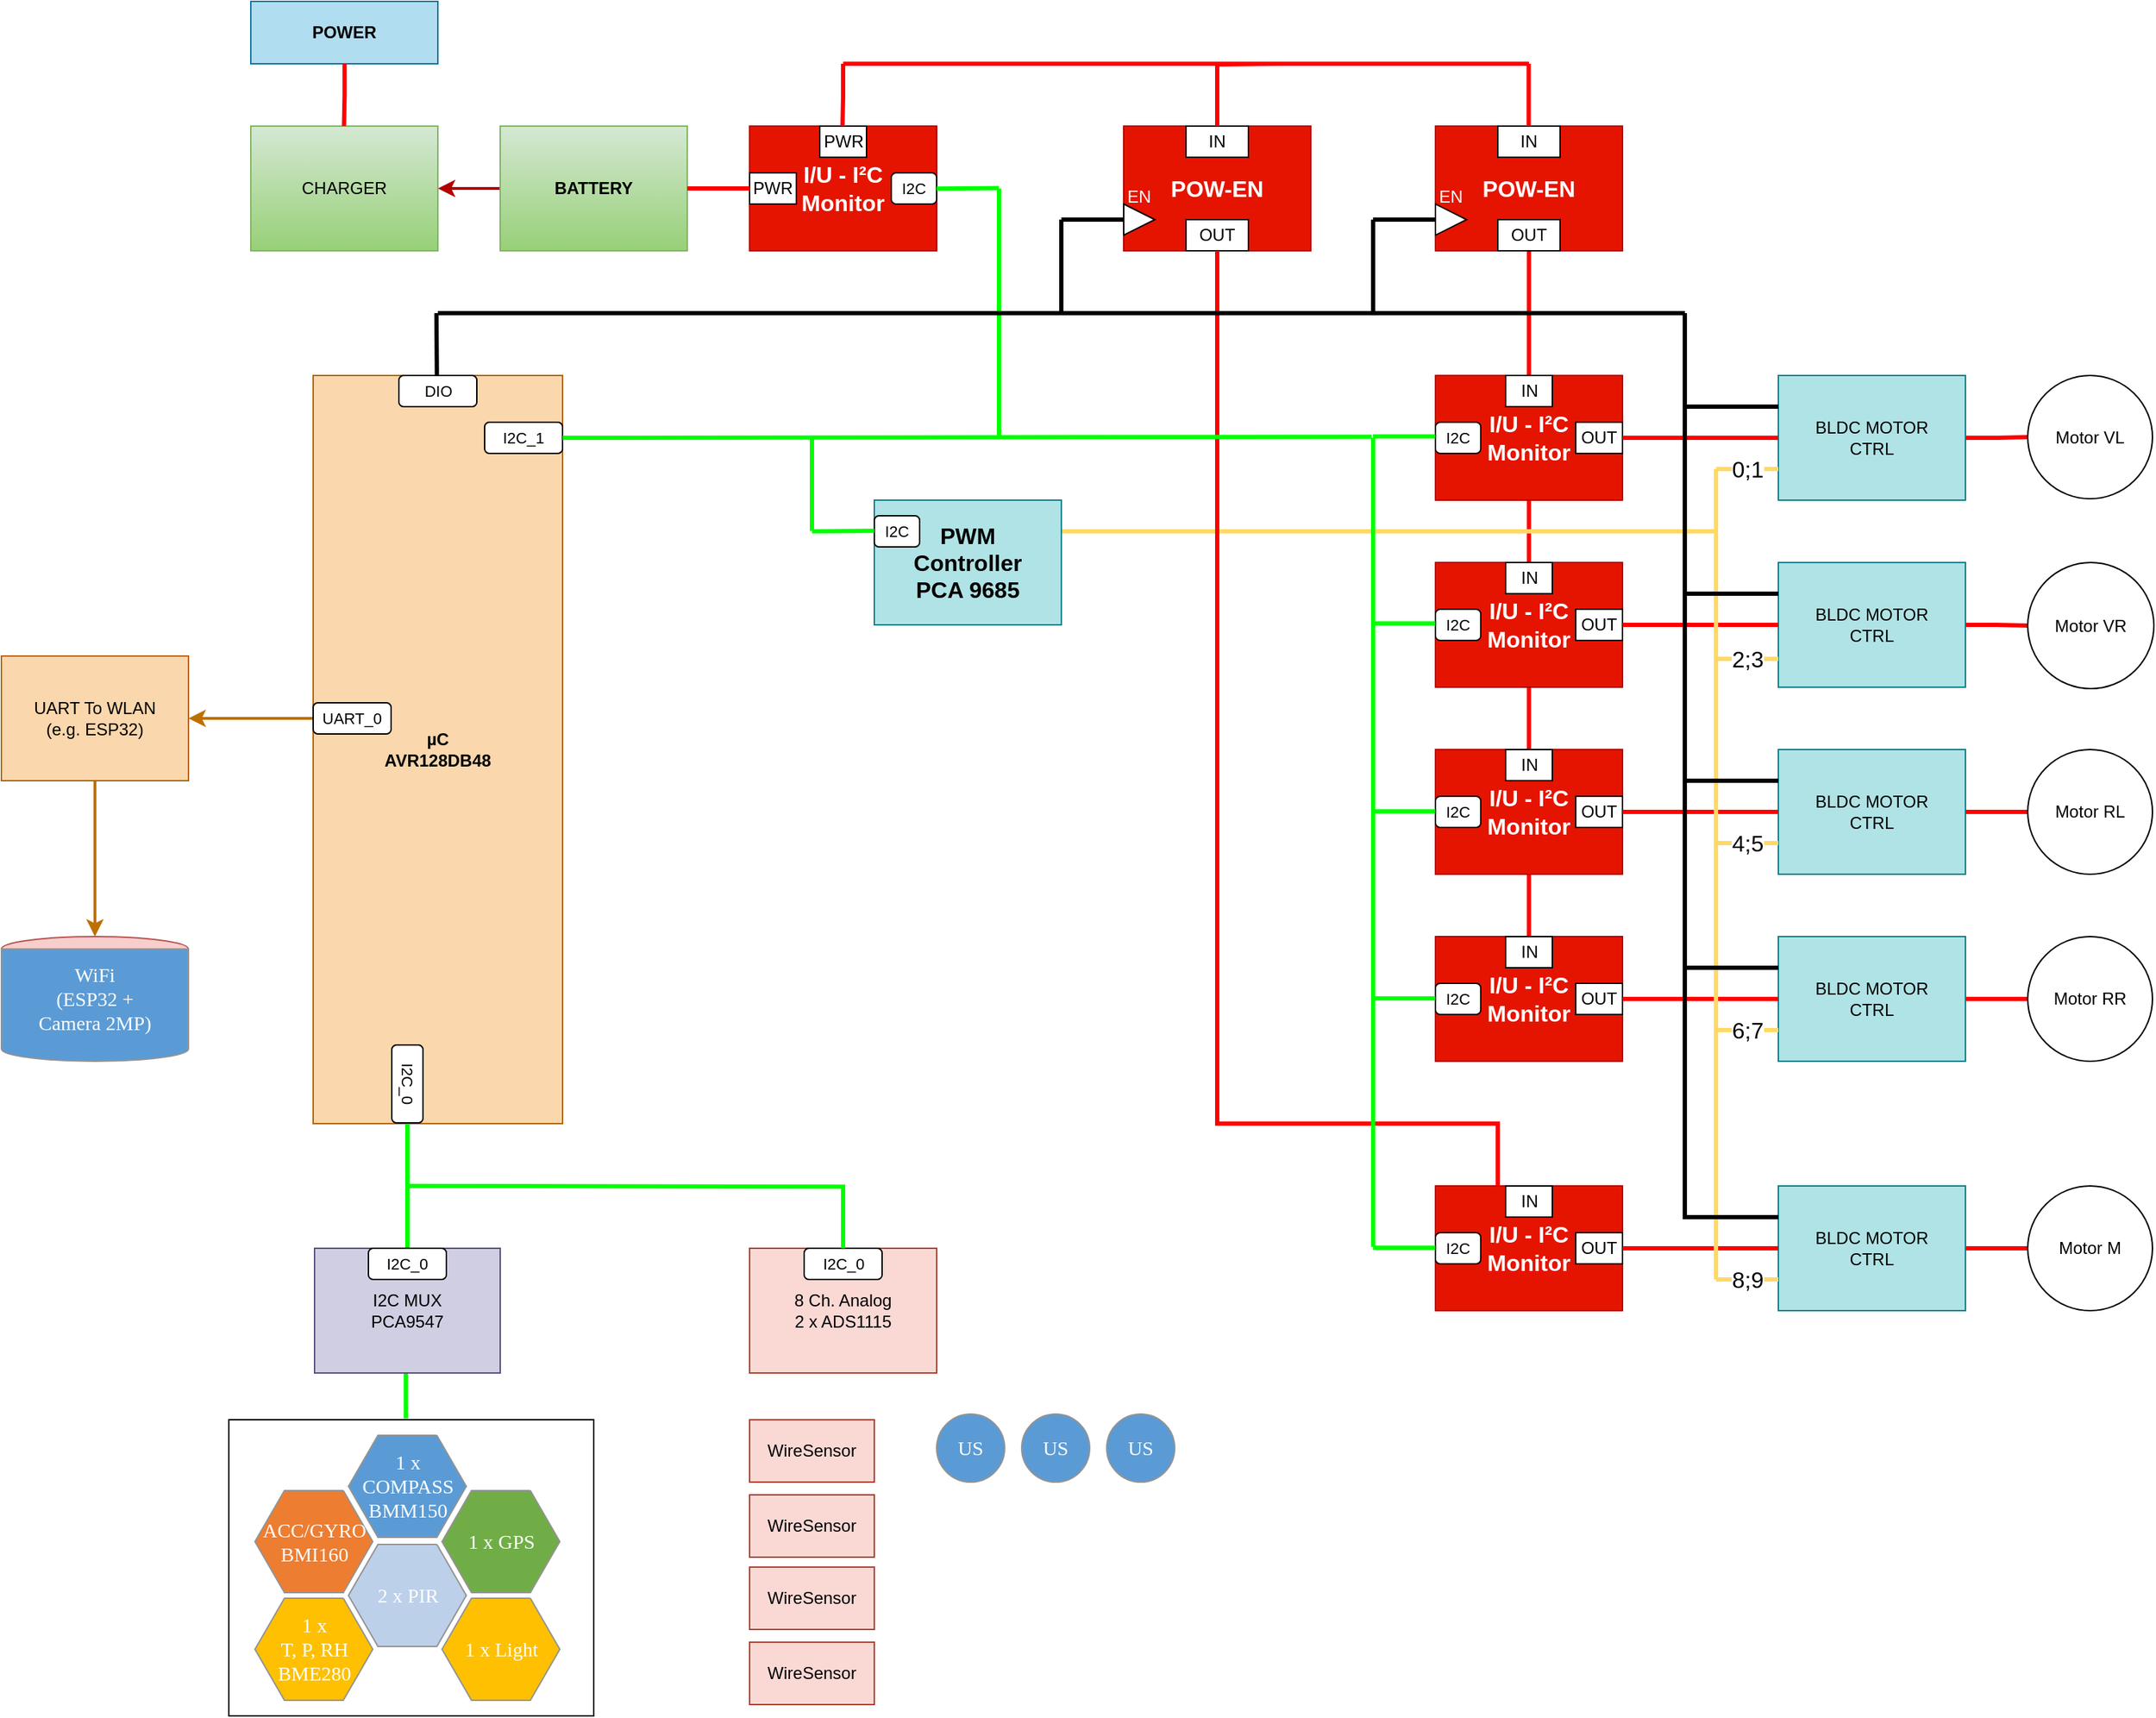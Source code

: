 <mxfile version="20.8.10" type="device"><diagram name="Page-1" id="Page-1"><mxGraphModel dx="1666" dy="2131" grid="1" gridSize="11" guides="1" tooltips="1" connect="1" arrows="1" fold="1" page="1" pageScale="1" pageWidth="827" pageHeight="1169" math="0" shadow="0"><root><mxCell id="0"/><mxCell id="1" parent="0"/><mxCell id="pjCc5i-GC-Gf2aOCt19m-144" value="" style="rounded=0;whiteSpace=wrap;html=1;fontSize=16;fontColor=#000000;" parent="1" vertex="1"><mxGeometry x="204.5" y="957" width="257.5" height="209" as="geometry"/></mxCell><mxCell id="pjCc5i-GC-Gf2aOCt19m-82" style="edgeStyle=orthogonalEdgeStyle;rounded=0;orthogonalLoop=1;jettySize=auto;html=1;entryX=0.5;entryY=0;entryDx=0;entryDy=0;fontSize=16;fontColor=#000000;strokeColor=#FF0000;strokeWidth=3;endArrow=none;endFill=0;" parent="1" source="pjCc5i-GC-Gf2aOCt19m-38" target="pjCc5i-GC-Gf2aOCt19m-61" edge="1"><mxGeometry relative="1" as="geometry"/></mxCell><mxCell id="3" style="vsdxID=5;fillColor=#5b9bd5;gradientColor=none;shape=stencil(vVFBDgIhDHwNRxKE+IJ1/Ufjll0iLpuCLv5eSDWKevLgbaYznTatMF2cYEGhVUwUjri6IU3C7ITWbp6QXCpImF6YzgbCkcJ5HpgvUJ0VncKlJmTuU7VDqyuzLdM9O4EORaLcaIpa7yNoo75GqSwhuygpJEguzM1UDzSiLGOk9TDec1iKK+LyUf5lsf+tVcDzzNZ5z1961d/fUkr8UtPfAA==);strokeColor=#939393;points=[[0.5,0,0],[0.5,0.5,0],[0.5,0.5,0],[0.5,0.5,0],[1,0.5,0],[0.15,0.85,0],[0.85,0.85,0],[0.85,0.15,0],[0.15,0.15,0]];labelBackgroundColor=none;rounded=0;html=1;whiteSpace=wrap;" parent="1" vertex="1"><mxGeometry x="704" y="953" width="48" height="48" as="geometry"/></mxCell><mxCell id="4" value="&lt;div style=&quot;font-size: 1px&quot;&gt;&lt;font style=&quot;font-size:14.11px;font-family:Calibri;color:#feffff;direction:ltr;letter-spacing:0px;line-height:120%;opacity:1&quot;&gt;US&lt;br/&gt;&lt;/font&gt;&lt;/div&gt;" style="text;vsdxID=5;fillColor=none;gradientColor=none;strokeColor=none;points=[[0.5,0,0],[0.5,0.5,0],[0.5,0.5,0],[0.5,0.5,0],[1,0.5,0],[0.15,0.85,0],[0.85,0.85,0],[0.85,0.15,0],[0.15,0.15,0]];labelBackgroundColor=none;rounded=0;html=1;whiteSpace=wrap;verticalAlign=middle;align=center;;html=1;" parent="3" vertex="1"><mxGeometry x="3" y="6" width="42" height="36" as="geometry"/></mxCell><mxCell id="5" style="vsdxID=6;fillColor=#5b9bd5;gradientColor=none;shape=stencil(vVFBDgIhDHwNRxKE+IJ1/Ufjll0iLpuCLv5eSDWKevLgbaYznTatMF2cYEGhVUwUjri6IU3C7ITWbp6QXCpImF6YzgbCkcJ5HpgvUJ0VncKlJmTuU7VDqyuzLdM9O4EORaLcaIpa7yNoo75GqSwhuygpJEguzM1UDzSiLGOk9TDec1iKK+LyUf5lsf+tVcDzzNZ5z1961d/fUkr8UtPfAA==);strokeColor=#939393;points=[[0.5,0,0],[0.5,0.5,0],[0.5,0.5,0],[0.5,0.5,0],[1,0.5,0],[0.15,0.85,0],[0.85,0.85,0],[0.85,0.15,0],[0.15,0.15,0]];labelBackgroundColor=none;rounded=0;html=1;whiteSpace=wrap;" parent="1" vertex="1"><mxGeometry x="824" y="953" width="48" height="48" as="geometry"/></mxCell><mxCell id="6" value="&lt;div style=&quot;font-size: 1px&quot;&gt;&lt;font style=&quot;font-size:14.11px;font-family:Calibri;color:#feffff;direction:ltr;letter-spacing:0px;line-height:120%;opacity:1&quot;&gt;US&lt;br/&gt;&lt;/font&gt;&lt;/div&gt;" style="text;vsdxID=6;fillColor=none;gradientColor=none;strokeColor=none;points=[[0.5,0,0],[0.5,0.5,0],[0.5,0.5,0],[0.5,0.5,0],[1,0.5,0],[0.15,0.85,0],[0.85,0.85,0],[0.85,0.15,0],[0.15,0.15,0]];labelBackgroundColor=none;rounded=0;html=1;whiteSpace=wrap;verticalAlign=middle;align=center;;html=1;" parent="5" vertex="1"><mxGeometry x="3" y="6" width="42" height="36" as="geometry"/></mxCell><mxCell id="7" style="vsdxID=7;fillColor=#5b9bd5;gradientColor=none;shape=stencil(vVFBDgIhDHwNRxKE+IJ1/Ufjll0iLpuCLv5eSDWKevLgbaYznTatMF2cYEGhVUwUjri6IU3C7ITWbp6QXCpImF6YzgbCkcJ5HpgvUJ0VncKlJmTuU7VDqyuzLdM9O4EORaLcaIpa7yNoo75GqSwhuygpJEguzM1UDzSiLGOk9TDec1iKK+LyUf5lsf+tVcDzzNZ5z1961d/fUkr8UtPfAA==);strokeColor=#939393;points=[[0.5,0,0],[0.5,0.5,0],[0.5,0.5,0],[0.5,0.5,0],[1,0.5,0],[0.15,0.85,0],[0.85,0.85,0],[0.85,0.15,0],[0.15,0.15,0]];labelBackgroundColor=none;rounded=0;html=1;whiteSpace=wrap;" parent="1" vertex="1"><mxGeometry x="764" y="953" width="48" height="48" as="geometry"/></mxCell><mxCell id="8" value="&lt;div style=&quot;font-size: 1px&quot;&gt;&lt;font style=&quot;font-size:14.11px;font-family:Calibri;color:#feffff;direction:ltr;letter-spacing:0px;line-height:120%;opacity:1&quot;&gt;US&lt;br/&gt;&lt;/font&gt;&lt;/div&gt;" style="text;vsdxID=7;fillColor=none;gradientColor=none;strokeColor=none;points=[[0.5,0,0],[0.5,0.5,0],[0.5,0.5,0],[0.5,0.5,0],[1,0.5,0],[0.15,0.85,0],[0.85,0.85,0],[0.85,0.15,0],[0.15,0.15,0]];labelBackgroundColor=none;rounded=0;html=1;whiteSpace=wrap;verticalAlign=middle;align=center;;html=1;" parent="7" vertex="1"><mxGeometry x="3" y="6" width="42" height="36" as="geometry"/></mxCell><mxCell id="9" value="&lt;div style=&quot;font-size: 1px&quot;&gt;&lt;font style=&quot;font-size:14.11px;font-family:Calibri;color:#feffff;direction:ltr;letter-spacing:0px;line-height:120%;opacity:1&quot;&gt;ACC/GYRO&lt;br/&gt;BMI160&lt;br/&gt;&lt;/font&gt;&lt;/div&gt;" style="verticalAlign=middle;align=center;vsdxID=8;fillColor=#ed7d31;gradientColor=none;shape=stencil(lZHdDsIgDIWfppcSoBp2P+d7LBkTIsLCmD9vL9gLpybT3Z22X5uTU8B6NO2gQfIxxXDSV9slA7gHKa03OtqUFWADWPch6mMMk++oHtpCFnUOl3LhRnuqYpUqW5LfqcOf1YFgZ/0MloIJ/BfeKKa2b/Bu1WnBF/Bv24u44KvM/Agli1ecvXWOvjGff8afW/Q6bB4=);strokeColor=#939393;points=[[0.5,0.5,0],[1.08,0.5,0],[0.79,0.5,0],[0.21,0.5,0],[-0.08,0.5,0],[0.21,0,0],[0.79,0,0]];labelBackgroundColor=none;rounded=0;html=1;whiteSpace=wrap;" parent="1" vertex="1"><mxGeometry x="228.5" y="1007" width="72" height="72" as="geometry"/></mxCell><mxCell id="10" value="&lt;div style=&quot;font-size: 1px&quot;&gt;&lt;font style=&quot;font-size:14.11px;font-family:Calibri;color:#feffff;direction:ltr;letter-spacing:0px;line-height:120%;opacity:1&quot;&gt;1 x COMPASS&lt;br&gt;BMM150&lt;br&gt;&lt;/font&gt;&lt;/div&gt;" style="verticalAlign=middle;align=center;vsdxID=9;fillColor=#5b9bd5;gradientColor=none;shape=stencil(lZHdDsIgDIWfppcSoBp2P+d7LBkTIsLCmD9vL9gLpybT3Z22X5uTU8B6NO2gQfIxxXDSV9slA7gHKa03OtqUFWADWPch6mMMk++oHtpCFnUOl3LhRnuqYpUqW5LfqcOf1YFgZ/0MloIJ/BfeKKa2b/Bu1WnBF/Bv24u44KvM/Agli1ecvXWOvjGff8afW/Q6bB4=);strokeColor=#939393;points=[[0.5,0.5,0],[1.08,0.5,0],[0.79,0.5,0],[0.21,0.5,0],[-0.08,0.5,0],[0.21,0,0],[0.79,0,0]];labelBackgroundColor=none;rounded=0;html=1;whiteSpace=wrap;" parent="1" vertex="1"><mxGeometry x="294.5" y="968" width="72" height="72" as="geometry"/></mxCell><mxCell id="11" value="&lt;div style=&quot;font-size: 1px&quot;&gt;&lt;font style=&quot;font-size:14.11px;font-family:Calibri;color:#feffff;direction:ltr;letter-spacing:0px;line-height:120%;opacity:1&quot;&gt;1 x GPS&lt;br/&gt;&lt;/font&gt;&lt;/div&gt;" style="verticalAlign=middle;align=center;vsdxID=10;fillColor=#70ad47;gradientColor=none;shape=stencil(lZHdDsIgDIWfppcSoBp2P+d7LBkTIsLCmD9vL9gLpybT3Z22X5uTU8B6NO2gQfIxxXDSV9slA7gHKa03OtqUFWADWPch6mMMk++oHtpCFnUOl3LhRnuqYpUqW5LfqcOf1YFgZ/0MloIJ/BfeKKa2b/Bu1WnBF/Bv24u44KvM/Agli1ecvXWOvjGff8afW/Q6bB4=);strokeColor=#939393;points=[[0.5,0.5,0],[1.08,0.5,0],[0.79,0.5,0],[0.21,0.5,0],[-0.08,0.5,0],[0.21,0,0],[0.79,0,0]];labelBackgroundColor=none;rounded=0;html=1;whiteSpace=wrap;" parent="1" vertex="1"><mxGeometry x="360.5" y="1007" width="72" height="72" as="geometry"/></mxCell><mxCell id="12" style="vsdxID=13;fillColor=#f8cecc;shape=stencil(vVHRDsIgDPwaHkkQ4hfM+R+N6xgRx1LQ4d8LKcZpfPLBt7veXdu0wnRxggWFVjFROOPqhjQJcxBau3lCcqkgYXphujEQWgrXeWC+QHVWdAm32iFzTtWEVndmO6ZHdgKdikTNqfdspeZtND+TXzupLCG7KCkkSC7Mb0M9kEVZpsjRg205luKKuGzKP+/1v60KeB15dN7zj7b651NKiR9q+gc=);strokeColor=#b85450;points=[[0,0.5,0],[1,0.5,0],[0.5,1,0],[0.5,0,0],[0.5,0.2,0]];labelBackgroundColor=none;rounded=0;html=1;whiteSpace=wrap;gradientColor=none;" parent="1" vertex="1"><mxGeometry x="44" y="616" width="132" height="88" as="geometry"/></mxCell><mxCell id="13" style="vsdxID=14;fillColor=#5b9bd5;gradientColor=none;shape=stencil(nZHBDsIgDIafhiMJg3jwPOd7ENdtRISloMO3F1KMm1EP3vq3X/s3LVNtmPQMTIoQ0Z9hMX2cmDowKY2bAE3MEVMdU+3gEUb0V9eTnnUhS3TxtzIhUZ8oHVLcSe1JHonUeMolrOSuoljZpur0lB9HicR1MoGjjzoa7zauVuMIPNvwweqxzqFSWADmVXqzmDUOvjs3P9h/ye1hcvC652CspXes6+/3zyn6neoe);strokeColor=#939393;points=[[0,0.5,0],[1,0.5,0],[0.5,1,0],[0.5,0,0],[0.5,0.2,0]];labelBackgroundColor=none;rounded=0;html=1;whiteSpace=wrap;" parent="12" vertex="1"><mxGeometry width="132" height="88" as="geometry"/></mxCell><mxCell id="14" value="&lt;div style=&quot;font-size: 1px&quot;&gt;&lt;font style=&quot;font-size:14.11px;font-family:Calibri;color:#feffff;direction:ltr;letter-spacing:0px;line-height:120%;opacity:1&quot;&gt;WiFi&lt;br/&gt;(ESP32 +&lt;br/&gt;Camera 2MP)&lt;br/&gt;&lt;/font&gt;&lt;/div&gt;" style="text;vsdxID=13;fillColor=none;gradientColor=none;strokeColor=none;points=[[0,0.5,0],[1,0.5,0],[0.5,1,0],[0.5,0,0],[0.5,0.2,0]];labelBackgroundColor=none;rounded=0;html=1;whiteSpace=wrap;verticalAlign=middle;align=center;;html=1;" parent="12" vertex="1"><mxGeometry width="132" height="88" as="geometry"/></mxCell><mxCell id="22" value="&lt;div style=&quot;font-size: 1px&quot;&gt;&lt;font style=&quot;font-size:14.11px;font-family:Calibri;color:#feffff;direction:ltr;letter-spacing:0px;line-height:120%;opacity:1&quot;&gt;2 x PIR&lt;br/&gt;&lt;/font&gt;&lt;/div&gt;" style="verticalAlign=middle;align=center;vsdxID=22;fillColor=#bdd0e9;gradientColor=none;shape=stencil(lZHdDsIgDIWfppcSoBp2P+d7LBkTIsLCmD9vL9gLpybT3Z22X5uTU8B6NO2gQfIxxXDSV9slA7gHKa03OtqUFWADWPch6mMMk++oHtpCFnUOl3LhRnuqYpUqW5LfqcOf1YFgZ/0MloIJ/BfeKKa2b/Bu1WnBF/Bv24u44KvM/Agli1ecvXWOvjGff8afW/Q6bB4=);strokeColor=#939393;points=[[0.5,0.5,0],[1.08,0.5,0],[0.79,0.5,0],[0.21,0.5,0],[-0.08,0.5,0],[0.21,0,0],[0.79,0,0]];labelBackgroundColor=none;rounded=0;html=1;whiteSpace=wrap;" parent="1" vertex="1"><mxGeometry x="294.5" y="1045" width="72" height="72" as="geometry"/></mxCell><mxCell id="23" value="&lt;div style=&quot;font-size: 1px&quot;&gt;&lt;font style=&quot;font-size:14.11px;font-family:Calibri;color:#feffff;direction:ltr;letter-spacing:0px;line-height:120%;opacity:1&quot;&gt;1 x &lt;br/&gt;T, P, RH&lt;br/&gt;BME280&lt;br/&gt;&lt;/font&gt;&lt;/div&gt;" style="verticalAlign=middle;align=center;vsdxID=23;fillColor=#fec000;gradientColor=none;shape=stencil(lZHdDsIgDIWfppcSoBp2P+d7LBkTIsLCmD9vL9gLpybT3Z22X5uTU8B6NO2gQfIxxXDSV9slA7gHKa03OtqUFWADWPch6mMMk++oHtpCFnUOl3LhRnuqYpUqW5LfqcOf1YFgZ/0MloIJ/BfeKKa2b/Bu1WnBF/Bv24u44KvM/Agli1ecvXWOvjGff8afW/Q6bB4=);strokeColor=#939393;points=[[0.5,0.5,0],[1.08,0.5,0],[0.79,0.5,0],[0.21,0.5,0],[-0.08,0.5,0],[0.21,0,0],[0.79,0,0]];labelBackgroundColor=none;rounded=0;html=1;whiteSpace=wrap;" parent="1" vertex="1"><mxGeometry x="228.5" y="1083" width="72" height="72" as="geometry"/></mxCell><mxCell id="24" value="&lt;div style=&quot;font-size: 1px&quot;&gt;&lt;font style=&quot;font-size:14.11px;font-family:Calibri;color:#feffff;direction:ltr;letter-spacing:0px;line-height:120%;opacity:1&quot;&gt;1 x Light&lt;br/&gt;&lt;/font&gt;&lt;/div&gt;" style="verticalAlign=middle;align=center;vsdxID=24;fillColor=#fec000;gradientColor=none;shape=stencil(lZHdDsIgDIWfppcSoBp2P+d7LBkTIsLCmD9vL9gLpybT3Z22X5uTU8B6NO2gQfIxxXDSV9slA7gHKa03OtqUFWADWPch6mMMk++oHtpCFnUOl3LhRnuqYpUqW5LfqcOf1YFgZ/0MloIJ/BfeKKa2b/Bu1WnBF/Bv24u44KvM/Agli1ecvXWOvjGff8afW/Q6bB4=);strokeColor=#939393;points=[[0.5,0.5,0],[1.08,0.5,0],[0.79,0.5,0],[0.21,0.5,0],[-0.08,0.5,0],[0.21,0,0],[0.79,0,0]];labelBackgroundColor=none;rounded=0;html=1;whiteSpace=wrap;" parent="1" vertex="1"><mxGeometry x="360.5" y="1083" width="72" height="72" as="geometry"/></mxCell><mxCell id="cYL1eySh_XiqcFchITsQ-56" style="edgeStyle=orthogonalEdgeStyle;rounded=0;orthogonalLoop=1;jettySize=auto;html=1;exitX=0;exitY=0.5;exitDx=0;exitDy=0;entryX=1;entryY=0.5;entryDx=0;entryDy=0;strokeWidth=2;fillColor=#e51400;strokeColor=#B20000;" parent="1" source="cYL1eySh_XiqcFchITsQ-40" target="cYL1eySh_XiqcFchITsQ-54" edge="1"><mxGeometry relative="1" as="geometry"/></mxCell><mxCell id="cYL1eySh_XiqcFchITsQ-40" value="BATTERY" style="rounded=0;whiteSpace=wrap;html=1;fillColor=#d5e8d4;gradientColor=#97d077;strokeColor=#82b366;fontStyle=1" parent="1" vertex="1"><mxGeometry x="396" y="44" width="132" height="88" as="geometry"/></mxCell><mxCell id="cYL1eySh_XiqcFchITsQ-41" value="µC&lt;br&gt;AVR128DB48" style="rounded=0;whiteSpace=wrap;html=1;fillColor=#fad7ac;strokeColor=#b46504;fontStyle=1" parent="1" vertex="1"><mxGeometry x="264" y="220" width="176" height="528" as="geometry"/></mxCell><mxCell id="pjCc5i-GC-Gf2aOCt19m-145" style="edgeStyle=orthogonalEdgeStyle;rounded=0;orthogonalLoop=1;jettySize=auto;html=1;exitX=0.5;exitY=1;exitDx=0;exitDy=0;entryX=0.485;entryY=-0.004;entryDx=0;entryDy=0;entryPerimeter=0;strokeColor=#00FF00;strokeWidth=3;fontSize=16;fontColor=#000000;endArrow=none;endFill=0;" parent="1" source="cYL1eySh_XiqcFchITsQ-42" target="pjCc5i-GC-Gf2aOCt19m-144" edge="1"><mxGeometry relative="1" as="geometry"/></mxCell><mxCell id="cYL1eySh_XiqcFchITsQ-42" value="I2C MUX&lt;br&gt;PCA9547" style="rounded=0;whiteSpace=wrap;html=1;fillColor=#d0cee2;strokeColor=#56517e;" parent="1" vertex="1"><mxGeometry x="265" y="836" width="131" height="88" as="geometry"/></mxCell><mxCell id="cYL1eySh_XiqcFchITsQ-43" value="8 Ch. Analog&lt;br&gt;2 x ADS1115" style="rounded=0;whiteSpace=wrap;html=1;fillColor=#fad9d5;strokeColor=#ae4132;" parent="1" vertex="1"><mxGeometry x="572" y="836" width="132" height="88" as="geometry"/></mxCell><mxCell id="pjCc5i-GC-Gf2aOCt19m-91" value="&lt;br&gt;" style="edgeStyle=orthogonalEdgeStyle;rounded=0;orthogonalLoop=1;jettySize=auto;html=1;strokeColor=#FF0000;strokeWidth=3;fontSize=16;fontColor=#000000;endArrow=none;endFill=0;" parent="1" source="cYL1eySh_XiqcFchITsQ-44" target="cYL1eySh_XiqcFchITsQ-46" edge="1"><mxGeometry relative="1" as="geometry"/></mxCell><mxCell id="cYL1eySh_XiqcFchITsQ-44" value="BLDC MOTOR&lt;br&gt;CTRL" style="rounded=0;whiteSpace=wrap;html=1;fillColor=#b0e3e6;strokeColor=#0e8088;" parent="1" vertex="1"><mxGeometry x="1298" y="220" width="132" height="88" as="geometry"/></mxCell><mxCell id="cYL1eySh_XiqcFchITsQ-46" value="Motor VL" style="ellipse;whiteSpace=wrap;html=1;rounded=0;" parent="1" vertex="1"><mxGeometry x="1474" y="220" width="88" height="87" as="geometry"/></mxCell><mxCell id="cYL1eySh_XiqcFchITsQ-83" style="edgeStyle=orthogonalEdgeStyle;rounded=0;orthogonalLoop=1;jettySize=auto;html=1;strokeWidth=2;fillColor=#f0a30a;strokeColor=#BD7000;" parent="1" source="cYL1eySh_XiqcFchITsQ-53" target="14" edge="1"><mxGeometry relative="1" as="geometry"/></mxCell><mxCell id="cYL1eySh_XiqcFchITsQ-53" value="UART To WLAN&lt;br&gt;(e.g. ESP32)" style="rounded=0;whiteSpace=wrap;html=1;fillColor=#fad7ac;strokeColor=#b46504;" parent="1" vertex="1"><mxGeometry x="44" y="418" width="132" height="88" as="geometry"/></mxCell><mxCell id="cYL1eySh_XiqcFchITsQ-54" value="CHARGER" style="rounded=0;whiteSpace=wrap;html=1;fillColor=#d5e8d4;gradientColor=#97d077;strokeColor=#82b366;" parent="1" vertex="1"><mxGeometry x="220" y="44" width="132" height="88" as="geometry"/></mxCell><mxCell id="cYL1eySh_XiqcFchITsQ-55" value="POWER" style="rounded=0;whiteSpace=wrap;html=1;fontStyle=1;fillColor=#b1ddf0;strokeColor=#10739e;" parent="1" vertex="1"><mxGeometry x="220" y="-44" width="132" height="44" as="geometry"/></mxCell><mxCell id="cYL1eySh_XiqcFchITsQ-86" style="edgeStyle=orthogonalEdgeStyle;rounded=0;orthogonalLoop=1;jettySize=auto;html=1;strokeWidth=2;fillColor=#f0a30a;strokeColor=#BD7000;entryX=1;entryY=0.5;entryDx=0;entryDy=0;exitX=0;exitY=0.5;exitDx=0;exitDy=0;" parent="1" source="pjCc5i-GC-Gf2aOCt19m-137" target="cYL1eySh_XiqcFchITsQ-53" edge="1"><mxGeometry relative="1" as="geometry"><mxPoint x="270" y="450" as="sourcePoint"/><mxPoint x="270" y="520" as="targetPoint"/></mxGeometry></mxCell><mxCell id="pjCc5i-GC-Gf2aOCt19m-32" value="" style="group" parent="1" vertex="1" connectable="0"><mxGeometry x="836" y="44" width="132" height="88" as="geometry"/></mxCell><mxCell id="cYL1eySh_XiqcFchITsQ-77" value="POW-EN" style="rounded=0;whiteSpace=wrap;html=1;fillColor=#e51400;strokeColor=#B20000;fontColor=#ffffff;fontStyle=1;fontSize=16;" parent="pjCc5i-GC-Gf2aOCt19m-32" vertex="1"><mxGeometry width="132" height="88" as="geometry"/></mxCell><mxCell id="pjCc5i-GC-Gf2aOCt19m-26" value="" style="triangle;whiteSpace=wrap;html=1;" parent="pjCc5i-GC-Gf2aOCt19m-32" vertex="1"><mxGeometry y="55.0" width="22.0" height="22" as="geometry"/></mxCell><mxCell id="pjCc5i-GC-Gf2aOCt19m-27" value="EN" style="text;html=1;strokeColor=none;fillColor=none;align=center;verticalAlign=middle;whiteSpace=wrap;rounded=0;fontColor=#FFFFFF;" parent="pjCc5i-GC-Gf2aOCt19m-32" vertex="1"><mxGeometry y="38.5" width="22.0" height="22" as="geometry"/></mxCell><mxCell id="pjCc5i-GC-Gf2aOCt19m-30" value="" style="rounded=0;whiteSpace=wrap;html=1;" parent="pjCc5i-GC-Gf2aOCt19m-32" vertex="1"><mxGeometry x="44.0" y="66" width="44.0" height="22" as="geometry"/></mxCell><mxCell id="pjCc5i-GC-Gf2aOCt19m-29" value="OUT" style="text;html=1;strokeColor=none;fillColor=none;align=center;verticalAlign=middle;whiteSpace=wrap;rounded=0;" parent="pjCc5i-GC-Gf2aOCt19m-32" vertex="1"><mxGeometry x="55.0" y="66" width="22.0" height="22" as="geometry"/></mxCell><mxCell id="pjCc5i-GC-Gf2aOCt19m-31" value="" style="rounded=0;whiteSpace=wrap;html=1;" parent="pjCc5i-GC-Gf2aOCt19m-32" vertex="1"><mxGeometry x="44.0" width="44.0" height="22" as="geometry"/></mxCell><mxCell id="pjCc5i-GC-Gf2aOCt19m-28" value="IN" style="text;html=1;strokeColor=none;fillColor=none;align=center;verticalAlign=middle;whiteSpace=wrap;rounded=0;" parent="pjCc5i-GC-Gf2aOCt19m-32" vertex="1"><mxGeometry x="55.0" width="22.0" height="22" as="geometry"/></mxCell><mxCell id="pjCc5i-GC-Gf2aOCt19m-33" value="" style="group" parent="1" vertex="1" connectable="0"><mxGeometry x="1056" y="44" width="132" height="88" as="geometry"/></mxCell><mxCell id="pjCc5i-GC-Gf2aOCt19m-34" value="POW-EN" style="rounded=0;whiteSpace=wrap;html=1;fillColor=#e51400;strokeColor=#B20000;fontColor=#ffffff;fontStyle=1;fontSize=16;" parent="pjCc5i-GC-Gf2aOCt19m-33" vertex="1"><mxGeometry width="132" height="88" as="geometry"/></mxCell><mxCell id="pjCc5i-GC-Gf2aOCt19m-35" value="" style="triangle;whiteSpace=wrap;html=1;" parent="pjCc5i-GC-Gf2aOCt19m-33" vertex="1"><mxGeometry y="55.0" width="22" height="22" as="geometry"/></mxCell><mxCell id="pjCc5i-GC-Gf2aOCt19m-36" value="EN" style="text;html=1;strokeColor=none;fillColor=none;align=center;verticalAlign=middle;whiteSpace=wrap;rounded=0;fontColor=#FFFFFF;" parent="pjCc5i-GC-Gf2aOCt19m-33" vertex="1"><mxGeometry y="38.5" width="22" height="22" as="geometry"/></mxCell><mxCell id="pjCc5i-GC-Gf2aOCt19m-37" value="" style="rounded=0;whiteSpace=wrap;html=1;" parent="pjCc5i-GC-Gf2aOCt19m-33" vertex="1"><mxGeometry x="44" y="66" width="44" height="22" as="geometry"/></mxCell><mxCell id="pjCc5i-GC-Gf2aOCt19m-38" value="OUT" style="text;html=1;strokeColor=none;fillColor=none;align=center;verticalAlign=middle;whiteSpace=wrap;rounded=0;" parent="pjCc5i-GC-Gf2aOCt19m-33" vertex="1"><mxGeometry x="55.0" y="66" width="22" height="22" as="geometry"/></mxCell><mxCell id="pjCc5i-GC-Gf2aOCt19m-39" value="" style="rounded=0;whiteSpace=wrap;html=1;" parent="pjCc5i-GC-Gf2aOCt19m-33" vertex="1"><mxGeometry x="44" width="44" height="22" as="geometry"/></mxCell><mxCell id="pjCc5i-GC-Gf2aOCt19m-40" value="IN" style="text;html=1;strokeColor=none;fillColor=none;align=center;verticalAlign=middle;whiteSpace=wrap;rounded=0;" parent="pjCc5i-GC-Gf2aOCt19m-33" vertex="1"><mxGeometry x="55.0" width="22" height="22" as="geometry"/></mxCell><mxCell id="pjCc5i-GC-Gf2aOCt19m-52" value="" style="group" parent="1" vertex="1" connectable="0"><mxGeometry x="1056" y="220" width="132" height="88" as="geometry"/></mxCell><mxCell id="pjCc5i-GC-Gf2aOCt19m-41" value="I/U - I²C&lt;br&gt;Monitor" style="rounded=0;whiteSpace=wrap;html=1;fillColor=#e51400;strokeColor=#B20000;fontColor=#ffffff;fontSize=16;fontStyle=1" parent="pjCc5i-GC-Gf2aOCt19m-52" vertex="1"><mxGeometry width="132" height="88" as="geometry"/></mxCell><mxCell id="pjCc5i-GC-Gf2aOCt19m-42" value="IN" style="rounded=0;whiteSpace=wrap;html=1;" parent="pjCc5i-GC-Gf2aOCt19m-52" vertex="1"><mxGeometry x="49.5" width="33" height="22" as="geometry"/></mxCell><mxCell id="pjCc5i-GC-Gf2aOCt19m-45" value="OUT" style="rounded=0;whiteSpace=wrap;html=1;" parent="pjCc5i-GC-Gf2aOCt19m-52" vertex="1"><mxGeometry x="99" y="33" width="33" height="22" as="geometry"/></mxCell><mxCell id="pjCc5i-GC-Gf2aOCt19m-47" value="I2C" style="rounded=1;whiteSpace=wrap;html=1;fontSize=11;fontColor=#000000;" parent="pjCc5i-GC-Gf2aOCt19m-52" vertex="1"><mxGeometry y="33" width="32" height="22" as="geometry"/></mxCell><mxCell id="pjCc5i-GC-Gf2aOCt19m-53" value="" style="group" parent="1" vertex="1" connectable="0"><mxGeometry x="1056" y="352" width="132" height="88" as="geometry"/></mxCell><mxCell id="pjCc5i-GC-Gf2aOCt19m-48" value="I/U - I²C&lt;br&gt;Monitor" style="rounded=0;whiteSpace=wrap;html=1;fillColor=#e51400;strokeColor=#B20000;fontColor=#ffffff;fontSize=16;fontStyle=1" parent="pjCc5i-GC-Gf2aOCt19m-53" vertex="1"><mxGeometry width="132" height="88" as="geometry"/></mxCell><mxCell id="pjCc5i-GC-Gf2aOCt19m-49" value="IN" style="rounded=0;whiteSpace=wrap;html=1;" parent="pjCc5i-GC-Gf2aOCt19m-53" vertex="1"><mxGeometry x="49.5" width="33" height="22" as="geometry"/></mxCell><mxCell id="pjCc5i-GC-Gf2aOCt19m-50" value="OUT" style="rounded=0;whiteSpace=wrap;html=1;" parent="pjCc5i-GC-Gf2aOCt19m-53" vertex="1"><mxGeometry x="99" y="33" width="33" height="22" as="geometry"/></mxCell><mxCell id="pjCc5i-GC-Gf2aOCt19m-51" value="I2C" style="rounded=1;whiteSpace=wrap;html=1;fontSize=11;fontColor=#000000;" parent="pjCc5i-GC-Gf2aOCt19m-53" vertex="1"><mxGeometry y="33" width="32" height="22" as="geometry"/></mxCell><mxCell id="pjCc5i-GC-Gf2aOCt19m-54" value="" style="group" parent="1" vertex="1" connectable="0"><mxGeometry x="1056" y="484" width="132" height="88" as="geometry"/></mxCell><mxCell id="pjCc5i-GC-Gf2aOCt19m-55" value="I/U - I²C&lt;br&gt;Monitor" style="rounded=0;whiteSpace=wrap;html=1;fillColor=#e51400;strokeColor=#B20000;fontColor=#ffffff;fontSize=16;fontStyle=1" parent="pjCc5i-GC-Gf2aOCt19m-54" vertex="1"><mxGeometry width="132" height="88" as="geometry"/></mxCell><mxCell id="pjCc5i-GC-Gf2aOCt19m-56" value="IN" style="rounded=0;whiteSpace=wrap;html=1;" parent="pjCc5i-GC-Gf2aOCt19m-54" vertex="1"><mxGeometry x="49.5" width="33" height="22" as="geometry"/></mxCell><mxCell id="pjCc5i-GC-Gf2aOCt19m-57" value="OUT" style="rounded=0;whiteSpace=wrap;html=1;" parent="pjCc5i-GC-Gf2aOCt19m-54" vertex="1"><mxGeometry x="99" y="33" width="33" height="22" as="geometry"/></mxCell><mxCell id="pjCc5i-GC-Gf2aOCt19m-58" value="I2C" style="rounded=1;whiteSpace=wrap;html=1;fontSize=11;fontColor=#000000;" parent="pjCc5i-GC-Gf2aOCt19m-54" vertex="1"><mxGeometry y="33" width="32" height="22" as="geometry"/></mxCell><mxCell id="pjCc5i-GC-Gf2aOCt19m-59" value="" style="group" parent="1" vertex="1" connectable="0"><mxGeometry x="1056" y="616" width="132" height="88" as="geometry"/></mxCell><mxCell id="pjCc5i-GC-Gf2aOCt19m-60" value="I/U - I²C&lt;br&gt;Monitor" style="rounded=0;whiteSpace=wrap;html=1;fillColor=#e51400;strokeColor=#B20000;fontColor=#ffffff;fontSize=16;fontStyle=1" parent="pjCc5i-GC-Gf2aOCt19m-59" vertex="1"><mxGeometry width="132" height="88" as="geometry"/></mxCell><mxCell id="pjCc5i-GC-Gf2aOCt19m-61" value="IN" style="rounded=0;whiteSpace=wrap;html=1;" parent="pjCc5i-GC-Gf2aOCt19m-59" vertex="1"><mxGeometry x="49.5" width="33" height="22" as="geometry"/></mxCell><mxCell id="pjCc5i-GC-Gf2aOCt19m-62" value="OUT" style="rounded=0;whiteSpace=wrap;html=1;" parent="pjCc5i-GC-Gf2aOCt19m-59" vertex="1"><mxGeometry x="99" y="33" width="33" height="22" as="geometry"/></mxCell><mxCell id="pjCc5i-GC-Gf2aOCt19m-63" value="I2C" style="rounded=1;whiteSpace=wrap;html=1;fontSize=11;fontColor=#000000;" parent="pjCc5i-GC-Gf2aOCt19m-59" vertex="1"><mxGeometry y="33" width="32" height="22" as="geometry"/></mxCell><mxCell id="pjCc5i-GC-Gf2aOCt19m-64" value="" style="group" parent="1" vertex="1" connectable="0"><mxGeometry x="1056" y="792" width="132" height="88" as="geometry"/></mxCell><mxCell id="pjCc5i-GC-Gf2aOCt19m-65" value="I/U - I²C&lt;br&gt;Monitor" style="rounded=0;whiteSpace=wrap;html=1;fillColor=#e51400;strokeColor=#B20000;fontColor=#ffffff;fontSize=16;fontStyle=1" parent="pjCc5i-GC-Gf2aOCt19m-64" vertex="1"><mxGeometry width="132" height="88" as="geometry"/></mxCell><mxCell id="pjCc5i-GC-Gf2aOCt19m-66" value="IN" style="rounded=0;whiteSpace=wrap;html=1;" parent="pjCc5i-GC-Gf2aOCt19m-64" vertex="1"><mxGeometry x="49.5" width="33" height="22" as="geometry"/></mxCell><mxCell id="pjCc5i-GC-Gf2aOCt19m-67" value="OUT" style="rounded=0;whiteSpace=wrap;html=1;" parent="pjCc5i-GC-Gf2aOCt19m-64" vertex="1"><mxGeometry x="99" y="33" width="33" height="22" as="geometry"/></mxCell><mxCell id="pjCc5i-GC-Gf2aOCt19m-68" value="I2C" style="rounded=1;whiteSpace=wrap;html=1;fontSize=11;fontColor=#000000;" parent="pjCc5i-GC-Gf2aOCt19m-64" vertex="1"><mxGeometry y="33" width="32" height="22" as="geometry"/></mxCell><mxCell id="pjCc5i-GC-Gf2aOCt19m-90" value="" style="edgeStyle=orthogonalEdgeStyle;rounded=0;orthogonalLoop=1;jettySize=auto;html=1;strokeColor=#FF0000;strokeWidth=3;fontSize=16;fontColor=#000000;endArrow=none;endFill=0;" parent="1" source="pjCc5i-GC-Gf2aOCt19m-70" target="pjCc5i-GC-Gf2aOCt19m-71" edge="1"><mxGeometry relative="1" as="geometry"/></mxCell><mxCell id="pjCc5i-GC-Gf2aOCt19m-70" value="BLDC MOTOR&lt;br&gt;CTRL" style="rounded=0;whiteSpace=wrap;html=1;fillColor=#b0e3e6;strokeColor=#0e8088;" parent="1" vertex="1"><mxGeometry x="1298" y="352" width="132" height="88" as="geometry"/></mxCell><mxCell id="pjCc5i-GC-Gf2aOCt19m-71" value="Motor VR" style="ellipse;whiteSpace=wrap;html=1;rounded=0;" parent="1" vertex="1"><mxGeometry x="1474" y="352" width="89" height="89" as="geometry"/></mxCell><mxCell id="pjCc5i-GC-Gf2aOCt19m-89" value="" style="edgeStyle=orthogonalEdgeStyle;rounded=0;orthogonalLoop=1;jettySize=auto;html=1;strokeColor=#FF0000;strokeWidth=3;fontSize=16;fontColor=#000000;endArrow=none;endFill=0;" parent="1" source="pjCc5i-GC-Gf2aOCt19m-72" target="pjCc5i-GC-Gf2aOCt19m-73" edge="1"><mxGeometry relative="1" as="geometry"/></mxCell><mxCell id="pjCc5i-GC-Gf2aOCt19m-72" value="BLDC MOTOR&lt;br&gt;CTRL" style="rounded=0;whiteSpace=wrap;html=1;fillColor=#b0e3e6;strokeColor=#0e8088;" parent="1" vertex="1"><mxGeometry x="1298" y="484" width="132" height="88" as="geometry"/></mxCell><mxCell id="pjCc5i-GC-Gf2aOCt19m-73" value="Motor RL" style="ellipse;whiteSpace=wrap;html=1;rounded=0;" parent="1" vertex="1"><mxGeometry x="1474" y="484" width="88" height="88" as="geometry"/></mxCell><mxCell id="pjCc5i-GC-Gf2aOCt19m-88" value="" style="edgeStyle=orthogonalEdgeStyle;rounded=0;orthogonalLoop=1;jettySize=auto;html=1;strokeColor=#FF0000;strokeWidth=3;fontSize=16;fontColor=#000000;endArrow=none;endFill=0;" parent="1" source="pjCc5i-GC-Gf2aOCt19m-74" target="pjCc5i-GC-Gf2aOCt19m-75" edge="1"><mxGeometry relative="1" as="geometry"/></mxCell><mxCell id="pjCc5i-GC-Gf2aOCt19m-74" value="BLDC MOTOR&lt;br&gt;CTRL" style="rounded=0;whiteSpace=wrap;html=1;fillColor=#b0e3e6;strokeColor=#0e8088;" parent="1" vertex="1"><mxGeometry x="1298" y="616" width="132" height="88" as="geometry"/></mxCell><mxCell id="pjCc5i-GC-Gf2aOCt19m-75" value="Motor RR" style="ellipse;whiteSpace=wrap;html=1;rounded=0;" parent="1" vertex="1"><mxGeometry x="1474" y="616" width="88" height="88" as="geometry"/></mxCell><mxCell id="pjCc5i-GC-Gf2aOCt19m-78" style="edgeStyle=orthogonalEdgeStyle;rounded=0;orthogonalLoop=1;jettySize=auto;html=1;exitX=1;exitY=0.5;exitDx=0;exitDy=0;entryX=0;entryY=0.5;entryDx=0;entryDy=0;fontSize=11;fontColor=#000000;strokeColor=#FF0000;strokeWidth=3;endArrow=none;endFill=0;" parent="1" source="pjCc5i-GC-Gf2aOCt19m-76" target="pjCc5i-GC-Gf2aOCt19m-77" edge="1"><mxGeometry relative="1" as="geometry"/></mxCell><mxCell id="pjCc5i-GC-Gf2aOCt19m-76" value="BLDC MOTOR&lt;br&gt;CTRL" style="rounded=0;whiteSpace=wrap;html=1;fillColor=#b0e3e6;strokeColor=#0e8088;" parent="1" vertex="1"><mxGeometry x="1298" y="792" width="132" height="88" as="geometry"/></mxCell><mxCell id="pjCc5i-GC-Gf2aOCt19m-77" value="Motor M" style="ellipse;whiteSpace=wrap;html=1;rounded=0;" parent="1" vertex="1"><mxGeometry x="1474" y="792" width="88" height="88" as="geometry"/></mxCell><mxCell id="pjCc5i-GC-Gf2aOCt19m-94" style="edgeStyle=orthogonalEdgeStyle;rounded=0;orthogonalLoop=1;jettySize=auto;html=1;exitX=1;exitY=0.25;exitDx=0;exitDy=0;strokeColor=#FFD966;strokeWidth=3;fontSize=16;fontColor=#000000;endArrow=none;endFill=0;" parent="1" source="pjCc5i-GC-Gf2aOCt19m-79" edge="1"><mxGeometry relative="1" as="geometry"><mxPoint x="1254" y="286" as="targetPoint"/><Array as="points"><mxPoint x="1254" y="330"/><mxPoint x="1254" y="286"/></Array></mxGeometry></mxCell><mxCell id="pjCc5i-GC-Gf2aOCt19m-79" value="PWM&lt;br&gt;Controller&lt;br style=&quot;font-size: 16px;&quot;&gt;PCA 9685" style="rounded=0;whiteSpace=wrap;html=1;fillColor=#b0e3e6;strokeColor=#0e8088;fontStyle=1;fontSize=16;" parent="1" vertex="1"><mxGeometry x="660" y="308" width="132" height="88" as="geometry"/></mxCell><mxCell id="pjCc5i-GC-Gf2aOCt19m-80" value="I2C" style="rounded=1;whiteSpace=wrap;html=1;fontSize=11;fontColor=#000000;" parent="1" vertex="1"><mxGeometry x="660" y="319" width="32" height="22" as="geometry"/></mxCell><mxCell id="pjCc5i-GC-Gf2aOCt19m-81" style="edgeStyle=orthogonalEdgeStyle;rounded=0;orthogonalLoop=1;jettySize=auto;html=1;fontSize=16;fontColor=#000000;strokeWidth=3;strokeColor=#FF0000;endArrow=none;endFill=0;" parent="1" source="pjCc5i-GC-Gf2aOCt19m-29" edge="1"><mxGeometry relative="1" as="geometry"><mxPoint x="1100" y="792" as="targetPoint"/><Array as="points"><mxPoint x="902" y="748"/><mxPoint x="1100" y="748"/></Array></mxGeometry></mxCell><mxCell id="pjCc5i-GC-Gf2aOCt19m-83" style="edgeStyle=orthogonalEdgeStyle;rounded=0;orthogonalLoop=1;jettySize=auto;html=1;entryX=0;entryY=0.5;entryDx=0;entryDy=0;strokeColor=#FF0000;strokeWidth=3;fontSize=16;fontColor=#000000;endArrow=none;endFill=0;" parent="1" source="pjCc5i-GC-Gf2aOCt19m-45" target="cYL1eySh_XiqcFchITsQ-44" edge="1"><mxGeometry relative="1" as="geometry"/></mxCell><mxCell id="pjCc5i-GC-Gf2aOCt19m-84" style="edgeStyle=orthogonalEdgeStyle;rounded=0;orthogonalLoop=1;jettySize=auto;html=1;entryX=0;entryY=0.5;entryDx=0;entryDy=0;strokeColor=#FF0000;strokeWidth=3;fontSize=16;fontColor=#000000;endArrow=none;endFill=0;" parent="1" source="pjCc5i-GC-Gf2aOCt19m-48" target="pjCc5i-GC-Gf2aOCt19m-70" edge="1"><mxGeometry relative="1" as="geometry"/></mxCell><mxCell id="pjCc5i-GC-Gf2aOCt19m-85" style="edgeStyle=orthogonalEdgeStyle;rounded=0;orthogonalLoop=1;jettySize=auto;html=1;entryX=0;entryY=0.5;entryDx=0;entryDy=0;strokeColor=#FF0000;strokeWidth=3;fontSize=16;fontColor=#000000;endArrow=none;endFill=0;" parent="1" source="pjCc5i-GC-Gf2aOCt19m-55" target="pjCc5i-GC-Gf2aOCt19m-72" edge="1"><mxGeometry relative="1" as="geometry"/></mxCell><mxCell id="pjCc5i-GC-Gf2aOCt19m-86" style="edgeStyle=orthogonalEdgeStyle;rounded=0;orthogonalLoop=1;jettySize=auto;html=1;entryX=0;entryY=0.5;entryDx=0;entryDy=0;strokeColor=#FF0000;strokeWidth=3;fontSize=16;fontColor=#000000;endArrow=none;endFill=0;" parent="1" source="pjCc5i-GC-Gf2aOCt19m-62" target="pjCc5i-GC-Gf2aOCt19m-74" edge="1"><mxGeometry relative="1" as="geometry"/></mxCell><mxCell id="pjCc5i-GC-Gf2aOCt19m-87" style="edgeStyle=orthogonalEdgeStyle;rounded=0;orthogonalLoop=1;jettySize=auto;html=1;entryX=0;entryY=0.5;entryDx=0;entryDy=0;strokeColor=#FF0000;strokeWidth=3;fontSize=16;fontColor=#000000;endArrow=none;endFill=0;" parent="1" source="pjCc5i-GC-Gf2aOCt19m-65" target="pjCc5i-GC-Gf2aOCt19m-76" edge="1"><mxGeometry relative="1" as="geometry"/></mxCell><mxCell id="pjCc5i-GC-Gf2aOCt19m-92" value="I2C_1" style="rounded=1;whiteSpace=wrap;html=1;fontSize=11;fontColor=#000000;" parent="1" vertex="1"><mxGeometry x="385" y="253" width="55" height="22" as="geometry"/></mxCell><mxCell id="pjCc5i-GC-Gf2aOCt19m-140" style="edgeStyle=orthogonalEdgeStyle;rounded=0;orthogonalLoop=1;jettySize=auto;html=1;exitX=1;exitY=0.5;exitDx=0;exitDy=0;entryX=0.5;entryY=0;entryDx=0;entryDy=0;strokeColor=#00FF00;strokeWidth=3;fontSize=16;fontColor=#000000;endArrow=none;endFill=0;" parent="1" source="pjCc5i-GC-Gf2aOCt19m-93" target="cYL1eySh_XiqcFchITsQ-42" edge="1"><mxGeometry relative="1" as="geometry"/></mxCell><mxCell id="pjCc5i-GC-Gf2aOCt19m-93" value="I2C_0" style="rounded=1;whiteSpace=wrap;html=1;fontSize=11;fontColor=#000000;rotation=90;" parent="1" vertex="1"><mxGeometry x="303" y="709" width="55" height="22" as="geometry"/></mxCell><mxCell id="pjCc5i-GC-Gf2aOCt19m-96" value="" style="endArrow=none;html=1;rounded=0;strokeColor=#FFD966;strokeWidth=3;fontSize=16;fontColor=#000000;" parent="1" edge="1"><mxGeometry width="50" height="50" relative="1" as="geometry"><mxPoint x="1254" y="858" as="sourcePoint"/><mxPoint x="1254" y="330" as="targetPoint"/></mxGeometry></mxCell><mxCell id="pjCc5i-GC-Gf2aOCt19m-97" value="2;3" style="endArrow=none;html=1;rounded=0;strokeColor=#FFD966;strokeWidth=3;fontSize=16;fontColor=#000000;" parent="1" edge="1"><mxGeometry width="50" height="50" relative="1" as="geometry"><mxPoint x="1298" y="420" as="sourcePoint"/><mxPoint x="1254" y="420" as="targetPoint"/></mxGeometry></mxCell><mxCell id="pjCc5i-GC-Gf2aOCt19m-98" value="4;5" style="endArrow=none;html=1;rounded=0;strokeColor=#FFD966;strokeWidth=3;fontSize=16;fontColor=#000000;" parent="1" edge="1"><mxGeometry width="50" height="50" relative="1" as="geometry"><mxPoint x="1298" y="550.0" as="sourcePoint"/><mxPoint x="1254" y="550.0" as="targetPoint"/></mxGeometry></mxCell><mxCell id="pjCc5i-GC-Gf2aOCt19m-99" value="6;7" style="endArrow=none;html=1;rounded=0;strokeColor=#FFD966;strokeWidth=3;fontSize=16;fontColor=#000000;" parent="1" edge="1"><mxGeometry width="50" height="50" relative="1" as="geometry"><mxPoint x="1298" y="682.0" as="sourcePoint"/><mxPoint x="1254" y="682.0" as="targetPoint"/></mxGeometry></mxCell><mxCell id="pjCc5i-GC-Gf2aOCt19m-100" value="8;9" style="endArrow=none;html=1;rounded=0;strokeColor=#FFD966;strokeWidth=3;fontSize=16;fontColor=#000000;" parent="1" edge="1"><mxGeometry width="50" height="50" relative="1" as="geometry"><mxPoint x="1298" y="858" as="sourcePoint"/><mxPoint x="1254" y="858" as="targetPoint"/></mxGeometry></mxCell><mxCell id="pjCc5i-GC-Gf2aOCt19m-101" value="0;1" style="endArrow=none;html=1;rounded=0;strokeColor=#FFD966;strokeWidth=3;fontSize=16;fontColor=#000000;" parent="1" edge="1"><mxGeometry width="50" height="50" relative="1" as="geometry"><mxPoint x="1298" y="286.0" as="sourcePoint"/><mxPoint x="1254" y="286.0" as="targetPoint"/></mxGeometry></mxCell><mxCell id="pjCc5i-GC-Gf2aOCt19m-102" value="" style="endArrow=none;html=1;rounded=0;strokeColor=#00FF00;strokeWidth=3;fontSize=16;fontColor=#000000;" parent="1" edge="1"><mxGeometry width="50" height="50" relative="1" as="geometry"><mxPoint x="1012" y="835.0" as="sourcePoint"/><mxPoint x="1012" y="264" as="targetPoint"/></mxGeometry></mxCell><mxCell id="pjCc5i-GC-Gf2aOCt19m-103" value="" style="endArrow=none;html=1;rounded=0;strokeColor=#00FF00;strokeWidth=3;fontSize=16;fontColor=#000000;" parent="1" edge="1"><mxGeometry x="0.5" width="50" height="50" relative="1" as="geometry"><mxPoint x="1056" y="835.66" as="sourcePoint"/><mxPoint x="1012" y="835.66" as="targetPoint"/><mxPoint as="offset"/></mxGeometry></mxCell><mxCell id="pjCc5i-GC-Gf2aOCt19m-104" value="" style="endArrow=none;html=1;rounded=0;strokeColor=#00FF00;strokeWidth=3;fontSize=16;fontColor=#000000;" parent="1" edge="1"><mxGeometry x="0.5" width="50" height="50" relative="1" as="geometry"><mxPoint x="1056.0" y="659.66" as="sourcePoint"/><mxPoint x="1012" y="659.66" as="targetPoint"/><mxPoint as="offset"/></mxGeometry></mxCell><mxCell id="pjCc5i-GC-Gf2aOCt19m-105" value="" style="endArrow=none;html=1;rounded=0;strokeColor=#00FF00;strokeWidth=3;fontSize=16;fontColor=#000000;" parent="1" edge="1"><mxGeometry x="0.5" width="50" height="50" relative="1" as="geometry"><mxPoint x="1056.0" y="527.66" as="sourcePoint"/><mxPoint x="1012" y="527.66" as="targetPoint"/><mxPoint as="offset"/></mxGeometry></mxCell><mxCell id="pjCc5i-GC-Gf2aOCt19m-106" value="" style="endArrow=none;html=1;rounded=0;strokeColor=#00FF00;strokeWidth=3;fontSize=16;fontColor=#000000;" parent="1" edge="1"><mxGeometry x="0.5" width="50" height="50" relative="1" as="geometry"><mxPoint x="1056.0" y="395.0" as="sourcePoint"/><mxPoint x="1012" y="395.0" as="targetPoint"/><mxPoint as="offset"/></mxGeometry></mxCell><mxCell id="pjCc5i-GC-Gf2aOCt19m-107" value="" style="endArrow=none;html=1;rounded=0;strokeColor=#00FF00;strokeWidth=3;fontSize=16;fontColor=#000000;" parent="1" edge="1"><mxGeometry x="0.5" width="50" height="50" relative="1" as="geometry"><mxPoint x="1056.0" y="263.0" as="sourcePoint"/><mxPoint x="1012" y="263.0" as="targetPoint"/><mxPoint as="offset"/></mxGeometry></mxCell><mxCell id="pjCc5i-GC-Gf2aOCt19m-108" value="" style="endArrow=none;html=1;rounded=0;strokeColor=#00FF00;strokeWidth=3;fontSize=16;fontColor=#000000;entryX=1;entryY=0.5;entryDx=0;entryDy=0;" parent="1" target="pjCc5i-GC-Gf2aOCt19m-92" edge="1"><mxGeometry x="0.5" width="50" height="50" relative="1" as="geometry"><mxPoint x="1011.0" y="263.26" as="sourcePoint"/><mxPoint x="616" y="264" as="targetPoint"/><mxPoint as="offset"/></mxGeometry></mxCell><mxCell id="pjCc5i-GC-Gf2aOCt19m-109" value="" style="endArrow=none;html=1;rounded=0;strokeColor=#00FF00;strokeWidth=3;fontSize=16;fontColor=#000000;" parent="1" edge="1"><mxGeometry x="0.5" width="50" height="50" relative="1" as="geometry"><mxPoint x="660.0" y="329.66" as="sourcePoint"/><mxPoint x="616" y="330" as="targetPoint"/><mxPoint as="offset"/></mxGeometry></mxCell><mxCell id="pjCc5i-GC-Gf2aOCt19m-110" value="" style="endArrow=none;html=1;rounded=0;strokeColor=#00FF00;strokeWidth=3;fontSize=16;fontColor=#000000;" parent="1" edge="1"><mxGeometry x="0.5" width="50" height="50" relative="1" as="geometry"><mxPoint x="616.0" y="329.76" as="sourcePoint"/><mxPoint x="616" y="264" as="targetPoint"/><mxPoint as="offset"/></mxGeometry></mxCell><mxCell id="pjCc5i-GC-Gf2aOCt19m-111" value="" style="group" parent="1" vertex="1" connectable="0"><mxGeometry x="572" y="44" width="132" height="88" as="geometry"/></mxCell><mxCell id="pjCc5i-GC-Gf2aOCt19m-112" value="I/U - I²C&lt;br&gt;Monitor" style="rounded=0;whiteSpace=wrap;html=1;fillColor=#e51400;strokeColor=#B20000;fontColor=#ffffff;fontSize=16;fontStyle=1" parent="pjCc5i-GC-Gf2aOCt19m-111" vertex="1"><mxGeometry width="132" height="88" as="geometry"/></mxCell><mxCell id="pjCc5i-GC-Gf2aOCt19m-113" value="PWR" style="rounded=0;whiteSpace=wrap;html=1;" parent="pjCc5i-GC-Gf2aOCt19m-111" vertex="1"><mxGeometry x="49.5" width="33" height="22" as="geometry"/></mxCell><mxCell id="pjCc5i-GC-Gf2aOCt19m-114" value="PWR" style="rounded=0;whiteSpace=wrap;html=1;" parent="pjCc5i-GC-Gf2aOCt19m-111" vertex="1"><mxGeometry y="33" width="33" height="22" as="geometry"/></mxCell><mxCell id="pjCc5i-GC-Gf2aOCt19m-115" value="I2C" style="rounded=1;whiteSpace=wrap;html=1;fontSize=11;fontColor=#000000;" parent="pjCc5i-GC-Gf2aOCt19m-111" vertex="1"><mxGeometry x="100" y="33" width="32" height="22" as="geometry"/></mxCell><mxCell id="pjCc5i-GC-Gf2aOCt19m-118" style="edgeStyle=orthogonalEdgeStyle;rounded=0;orthogonalLoop=1;jettySize=auto;html=1;fontSize=16;fontColor=#000000;strokeColor=#FF0000;strokeWidth=3;endArrow=none;endFill=0;" parent="1" edge="1"><mxGeometry relative="1" as="geometry"><mxPoint x="638" as="sourcePoint"/><mxPoint x="637.58" y="44" as="targetPoint"/><Array as="points"><mxPoint x="638" y="22"/></Array></mxGeometry></mxCell><mxCell id="pjCc5i-GC-Gf2aOCt19m-119" style="edgeStyle=orthogonalEdgeStyle;rounded=0;orthogonalLoop=1;jettySize=auto;html=1;fontSize=16;fontColor=#000000;strokeColor=#FF0000;strokeWidth=3;endArrow=none;endFill=0;entryX=0.5;entryY=0;entryDx=0;entryDy=0;" parent="1" target="pjCc5i-GC-Gf2aOCt19m-28" edge="1"><mxGeometry relative="1" as="geometry"><mxPoint x="946" as="sourcePoint"/><mxPoint x="945.8" y="-132" as="targetPoint"/></mxGeometry></mxCell><mxCell id="pjCc5i-GC-Gf2aOCt19m-120" style="edgeStyle=orthogonalEdgeStyle;rounded=0;orthogonalLoop=1;jettySize=auto;html=1;strokeColor=#FF0000;strokeWidth=3;fontSize=16;fontColor=#000000;endArrow=none;endFill=0;" parent="1" edge="1"><mxGeometry relative="1" as="geometry"><mxPoint x="638" as="sourcePoint"/><mxPoint x="1122" as="targetPoint"/></mxGeometry></mxCell><mxCell id="pjCc5i-GC-Gf2aOCt19m-121" style="edgeStyle=orthogonalEdgeStyle;rounded=0;orthogonalLoop=1;jettySize=auto;html=1;fontSize=16;fontColor=#000000;strokeColor=#FF0000;strokeWidth=3;endArrow=none;endFill=0;" parent="1" edge="1"><mxGeometry relative="1" as="geometry"><mxPoint x="1121.8" as="sourcePoint"/><mxPoint x="1121.8" y="44" as="targetPoint"/></mxGeometry></mxCell><mxCell id="pjCc5i-GC-Gf2aOCt19m-122" value="" style="edgeStyle=orthogonalEdgeStyle;rounded=0;orthogonalLoop=1;jettySize=auto;html=1;strokeColor=#FF0000;strokeWidth=3;fontSize=16;fontColor=#000000;endArrow=none;endFill=0;" parent="1" source="pjCc5i-GC-Gf2aOCt19m-114" target="cYL1eySh_XiqcFchITsQ-40" edge="1"><mxGeometry relative="1" as="geometry"/></mxCell><mxCell id="pjCc5i-GC-Gf2aOCt19m-123" value="" style="endArrow=none;html=1;rounded=0;strokeColor=#00FF00;strokeWidth=3;fontSize=16;fontColor=#000000;" parent="1" edge="1"><mxGeometry width="50" height="50" relative="1" as="geometry"><mxPoint x="748" y="264" as="sourcePoint"/><mxPoint x="748" y="88" as="targetPoint"/></mxGeometry></mxCell><mxCell id="pjCc5i-GC-Gf2aOCt19m-124" value="" style="endArrow=none;html=1;rounded=0;strokeColor=#00FF00;strokeWidth=3;fontSize=16;fontColor=#000000;" parent="1" edge="1"><mxGeometry x="0.5" width="50" height="50" relative="1" as="geometry"><mxPoint x="748" y="87.8" as="sourcePoint"/><mxPoint x="704" y="88.14" as="targetPoint"/><mxPoint as="offset"/></mxGeometry></mxCell><mxCell id="pjCc5i-GC-Gf2aOCt19m-125" style="edgeStyle=orthogonalEdgeStyle;rounded=0;orthogonalLoop=1;jettySize=auto;html=1;fontSize=16;fontColor=#000000;strokeWidth=3;strokeColor=#000000;endArrow=none;endFill=0;entryX=0;entryY=0.25;entryDx=0;entryDy=0;" parent="1" target="pjCc5i-GC-Gf2aOCt19m-76" edge="1"><mxGeometry relative="1" as="geometry"><mxPoint x="1232.0" y="176" as="sourcePoint"/><mxPoint x="1232" y="770" as="targetPoint"/><Array as="points"><mxPoint x="1232" y="814"/></Array></mxGeometry></mxCell><mxCell id="pjCc5i-GC-Gf2aOCt19m-126" value="" style="endArrow=none;html=1;rounded=0;strokeColor=#000000;strokeWidth=3;fontSize=16;fontColor=#000000;" parent="1" edge="1"><mxGeometry width="50" height="50" relative="1" as="geometry"><mxPoint x="1298" y="638" as="sourcePoint"/><mxPoint x="1232" y="638" as="targetPoint"/></mxGeometry></mxCell><mxCell id="pjCc5i-GC-Gf2aOCt19m-127" value="" style="endArrow=none;html=1;rounded=0;strokeColor=#000000;strokeWidth=3;fontSize=16;fontColor=#000000;" parent="1" edge="1"><mxGeometry width="50" height="50" relative="1" as="geometry"><mxPoint x="1298" y="506" as="sourcePoint"/><mxPoint x="1232" y="506" as="targetPoint"/></mxGeometry></mxCell><mxCell id="pjCc5i-GC-Gf2aOCt19m-128" value="" style="endArrow=none;html=1;rounded=0;strokeColor=#000000;strokeWidth=3;fontSize=16;fontColor=#000000;" parent="1" edge="1"><mxGeometry width="50" height="50" relative="1" as="geometry"><mxPoint x="1298" y="374" as="sourcePoint"/><mxPoint x="1232" y="374" as="targetPoint"/></mxGeometry></mxCell><mxCell id="pjCc5i-GC-Gf2aOCt19m-129" value="" style="endArrow=none;html=1;rounded=0;strokeColor=#000000;strokeWidth=3;fontSize=16;fontColor=#000000;" parent="1" edge="1"><mxGeometry width="50" height="50" relative="1" as="geometry"><mxPoint x="1298" y="242" as="sourcePoint"/><mxPoint x="1232" y="242" as="targetPoint"/></mxGeometry></mxCell><mxCell id="pjCc5i-GC-Gf2aOCt19m-130" value="" style="endArrow=none;html=1;rounded=0;strokeColor=#000000;strokeWidth=3;fontSize=16;fontColor=#000000;" parent="1" edge="1"><mxGeometry width="50" height="50" relative="1" as="geometry"><mxPoint x="1232" y="176" as="sourcePoint"/><mxPoint x="352" y="176" as="targetPoint"/></mxGeometry></mxCell><mxCell id="pjCc5i-GC-Gf2aOCt19m-131" value="" style="endArrow=none;html=1;rounded=0;strokeColor=#000000;strokeWidth=3;fontSize=16;fontColor=#000000;" parent="1" edge="1"><mxGeometry width="50" height="50" relative="1" as="geometry"><mxPoint x="836" y="110" as="sourcePoint"/><mxPoint x="792" y="110" as="targetPoint"/></mxGeometry></mxCell><mxCell id="pjCc5i-GC-Gf2aOCt19m-132" value="" style="endArrow=none;html=1;rounded=0;strokeColor=#000000;strokeWidth=3;fontSize=16;fontColor=#000000;" parent="1" edge="1"><mxGeometry width="50" height="50" relative="1" as="geometry"><mxPoint x="1056" y="110" as="sourcePoint"/><mxPoint x="1012" y="110" as="targetPoint"/></mxGeometry></mxCell><mxCell id="pjCc5i-GC-Gf2aOCt19m-133" value="" style="endArrow=none;html=1;rounded=0;strokeColor=#000000;strokeWidth=3;fontSize=16;fontColor=#000000;" parent="1" edge="1"><mxGeometry width="50" height="50" relative="1" as="geometry"><mxPoint x="792" y="110" as="sourcePoint"/><mxPoint x="792" y="176" as="targetPoint"/></mxGeometry></mxCell><mxCell id="pjCc5i-GC-Gf2aOCt19m-134" value="" style="endArrow=none;html=1;rounded=0;strokeColor=#000000;strokeWidth=3;fontSize=16;fontColor=#000000;" parent="1" edge="1"><mxGeometry width="50" height="50" relative="1" as="geometry"><mxPoint x="1012" y="110" as="sourcePoint"/><mxPoint x="1012" y="176" as="targetPoint"/></mxGeometry></mxCell><mxCell id="pjCc5i-GC-Gf2aOCt19m-135" value="DIO" style="rounded=1;whiteSpace=wrap;html=1;fontSize=11;fontColor=#000000;" parent="1" vertex="1"><mxGeometry x="324.5" y="220" width="55" height="22" as="geometry"/></mxCell><mxCell id="pjCc5i-GC-Gf2aOCt19m-136" value="" style="endArrow=none;html=1;rounded=0;strokeColor=#000000;strokeWidth=3;fontSize=16;fontColor=#000000;" parent="1" edge="1"><mxGeometry width="50" height="50" relative="1" as="geometry"><mxPoint x="351" y="176" as="sourcePoint"/><mxPoint x="351.31" y="220" as="targetPoint"/></mxGeometry></mxCell><mxCell id="pjCc5i-GC-Gf2aOCt19m-137" value="UART_0" style="rounded=1;whiteSpace=wrap;html=1;fontSize=11;fontColor=#000000;" parent="1" vertex="1"><mxGeometry x="264" y="451" width="55" height="22" as="geometry"/></mxCell><mxCell id="pjCc5i-GC-Gf2aOCt19m-141" value="I2C_0" style="rounded=1;whiteSpace=wrap;html=1;fontSize=11;fontColor=#000000;rotation=0;" parent="1" vertex="1"><mxGeometry x="303" y="836" width="55" height="22" as="geometry"/></mxCell><mxCell id="pjCc5i-GC-Gf2aOCt19m-142" value="I2C_0" style="rounded=1;whiteSpace=wrap;html=1;fontSize=11;fontColor=#000000;rotation=0;" parent="1" vertex="1"><mxGeometry x="610.5" y="836" width="55" height="22" as="geometry"/></mxCell><mxCell id="pjCc5i-GC-Gf2aOCt19m-143" style="edgeStyle=orthogonalEdgeStyle;rounded=0;orthogonalLoop=1;jettySize=auto;html=1;strokeColor=#00FF00;strokeWidth=3;fontSize=16;fontColor=#000000;endArrow=none;endFill=0;" parent="1" target="pjCc5i-GC-Gf2aOCt19m-142" edge="1"><mxGeometry relative="1" as="geometry"><mxPoint x="330" y="792" as="sourcePoint"/><mxPoint x="505.77" y="836" as="targetPoint"/></mxGeometry></mxCell><mxCell id="pjCc5i-GC-Gf2aOCt19m-146" value="WireSensor" style="rounded=0;whiteSpace=wrap;html=1;fillColor=#fad9d5;strokeColor=#ae4132;" parent="1" vertex="1"><mxGeometry x="572" y="957" width="88" height="44" as="geometry"/></mxCell><mxCell id="pjCc5i-GC-Gf2aOCt19m-147" value="WireSensor" style="rounded=0;whiteSpace=wrap;html=1;fillColor=#fad9d5;strokeColor=#ae4132;" parent="1" vertex="1"><mxGeometry x="572" y="1010" width="88" height="44" as="geometry"/></mxCell><mxCell id="pjCc5i-GC-Gf2aOCt19m-148" value="WireSensor" style="rounded=0;whiteSpace=wrap;html=1;fillColor=#fad9d5;strokeColor=#ae4132;" parent="1" vertex="1"><mxGeometry x="572" y="1061" width="88" height="44" as="geometry"/></mxCell><mxCell id="pjCc5i-GC-Gf2aOCt19m-149" value="WireSensor" style="rounded=0;whiteSpace=wrap;html=1;fillColor=#fad9d5;strokeColor=#ae4132;" parent="1" vertex="1"><mxGeometry x="572" y="1114" width="88" height="44" as="geometry"/></mxCell><mxCell id="MzF4Zex1toBOBJEJVa41-24" style="edgeStyle=orthogonalEdgeStyle;rounded=0;orthogonalLoop=1;jettySize=auto;html=1;fontSize=16;fontColor=#000000;strokeColor=#FF0000;strokeWidth=3;endArrow=none;endFill=0;" edge="1" parent="1"><mxGeometry relative="1" as="geometry"><mxPoint x="286.18" as="sourcePoint"/><mxPoint x="285.76" y="44" as="targetPoint"/><Array as="points"><mxPoint x="286.18" y="22"/></Array></mxGeometry></mxCell></root></mxGraphModel></diagram></mxfile>